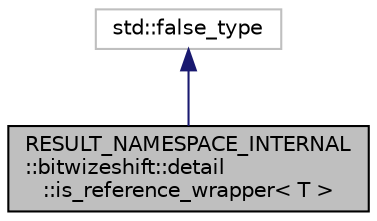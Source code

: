 digraph "RESULT_NAMESPACE_INTERNAL::bitwizeshift::detail::is_reference_wrapper&lt; T &gt;"
{
  edge [fontname="Helvetica",fontsize="10",labelfontname="Helvetica",labelfontsize="10"];
  node [fontname="Helvetica",fontsize="10",shape=record];
  Node2 [label="RESULT_NAMESPACE_INTERNAL\l::bitwizeshift::detail\l::is_reference_wrapper\< T \>",height=0.2,width=0.4,color="black", fillcolor="grey75", style="filled", fontcolor="black"];
  Node3 -> Node2 [dir="back",color="midnightblue",fontsize="10",style="solid",fontname="Helvetica"];
  Node3 [label="std::false_type",height=0.2,width=0.4,color="grey75", fillcolor="white", style="filled"];
}
